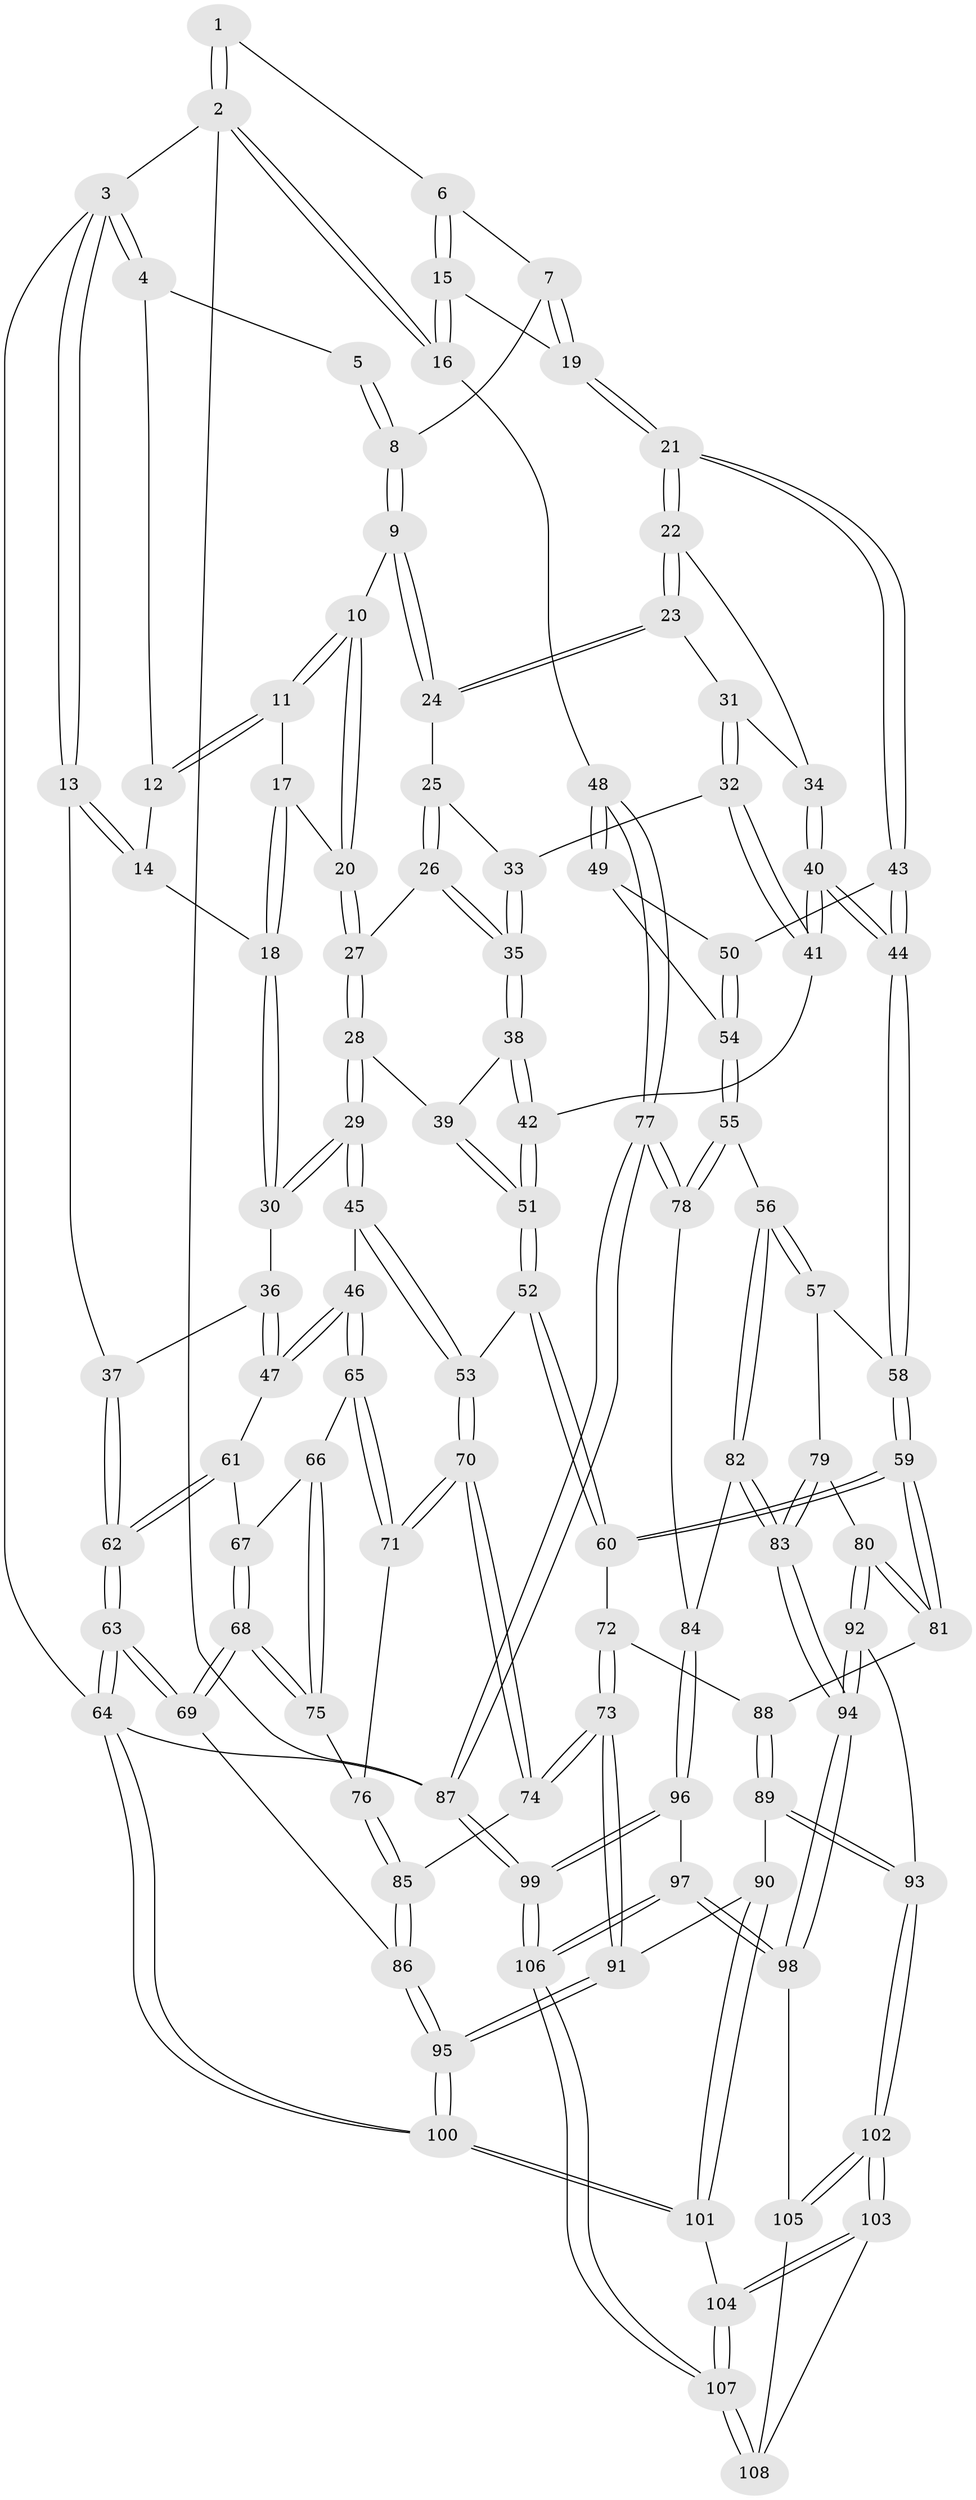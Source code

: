 // Generated by graph-tools (version 1.1) at 2025/38/03/09/25 02:38:33]
// undirected, 108 vertices, 267 edges
graph export_dot {
graph [start="1"]
  node [color=gray90,style=filled];
  1 [pos="+0.7783446407623729+0"];
  2 [pos="+1+0"];
  3 [pos="+0+0"];
  4 [pos="+0.3530235729620884+0"];
  5 [pos="+0.7228790832572467+0"];
  6 [pos="+0.8203454882957782+0"];
  7 [pos="+0.7236715152815751+0.13778196263883158"];
  8 [pos="+0.599182815433384+0.15515624216192678"];
  9 [pos="+0.593246091846329+0.16180171759325415"];
  10 [pos="+0.5799465678849489+0.15886784938867446"];
  11 [pos="+0.3509120015060659+0"];
  12 [pos="+0.34832906629043164+0"];
  13 [pos="+0+0"];
  14 [pos="+0.08706009472941723+0.06829084607527469"];
  15 [pos="+0.9280855259616761+0.2170457206044967"];
  16 [pos="+1+0.24067433834373336"];
  17 [pos="+0.3062171465944083+0.08592538276082824"];
  18 [pos="+0.19054998436912224+0.19262664328246804"];
  19 [pos="+0.8802273101669567+0.2431531374315858"];
  20 [pos="+0.42145981033262453+0.22055745601587612"];
  21 [pos="+0.8289161784585926+0.2935271373725091"];
  22 [pos="+0.7817807085648655+0.2806630651865468"];
  23 [pos="+0.6002493453697433+0.17897970505369598"];
  24 [pos="+0.5953212320532939+0.16900094736726484"];
  25 [pos="+0.5735400003646085+0.19776744062291612"];
  26 [pos="+0.46892958206454416+0.29975161052489707"];
  27 [pos="+0.41781937896356935+0.24214179386751"];
  28 [pos="+0.32878722817258155+0.33388233454966587"];
  29 [pos="+0.2612149842372921+0.33762780446378476"];
  30 [pos="+0.17799857030217608+0.22942816085884718"];
  31 [pos="+0.603124792284689+0.2247557725645077"];
  32 [pos="+0.5716840690000068+0.31606682776365946"];
  33 [pos="+0.5092781381380037+0.3010538562468055"];
  34 [pos="+0.6563470416115905+0.3125363133359092"];
  35 [pos="+0.47688087198176077+0.31341849922750525"];
  36 [pos="+0.10171521766770163+0.2581679959191625"];
  37 [pos="+0+0.21400730554073635"];
  38 [pos="+0.4767394313664469+0.3478344895798998"];
  39 [pos="+0.36248435453609257+0.3578467434277466"];
  40 [pos="+0.6404328959281106+0.437437183349706"];
  41 [pos="+0.5740503474763307+0.40234941908111693"];
  42 [pos="+0.5132010490304162+0.40370776629777105"];
  43 [pos="+0.8131571483842681+0.34917181211741766"];
  44 [pos="+0.6498565376376165+0.4472341594792339"];
  45 [pos="+0.23206427464372487+0.4705538208601618"];
  46 [pos="+0.22794256827409118+0.47437712180720093"];
  47 [pos="+0.06742758758771496+0.4564752426931501"];
  48 [pos="+1+0.4419226912085646"];
  49 [pos="+1+0.4683225685595627"];
  50 [pos="+0.8277883321890923+0.38087254421862377"];
  51 [pos="+0.43328828226118277+0.47920863725222546"];
  52 [pos="+0.422429845514315+0.5156668624128408"];
  53 [pos="+0.39401053400441827+0.5178339293148589"];
  54 [pos="+0.8482505479265692+0.5414151304043133"];
  55 [pos="+0.8361231490846128+0.5635755719890797"];
  56 [pos="+0.8296211429811259+0.5679057271089993"];
  57 [pos="+0.7734287923750582+0.5631032056745797"];
  58 [pos="+0.6527195293343465+0.48293393932314577"];
  59 [pos="+0.5580757434525663+0.607697108206363"];
  60 [pos="+0.4267252808941006+0.5213968240486825"];
  61 [pos="+0.06383325970313765+0.45858260945306184"];
  62 [pos="+0+0.532540150728003"];
  63 [pos="+0+0.6213456415033619"];
  64 [pos="+0+1"];
  65 [pos="+0.2208992503942387+0.5267166888410331"];
  66 [pos="+0.15879920837473047+0.5781499686403134"];
  67 [pos="+0.1007150810464412+0.5484569116522054"];
  68 [pos="+0.06027314268205617+0.6575738983498983"];
  69 [pos="+0.044911604291033684+0.6664690051664892"];
  70 [pos="+0.2855501980883778+0.6506452850334871"];
  71 [pos="+0.25778275708145126+0.6133285003820319"];
  72 [pos="+0.38911312799537334+0.6537094228621635"];
  73 [pos="+0.3274030319052495+0.7309068322951691"];
  74 [pos="+0.30043586547660134+0.7125651036814619"];
  75 [pos="+0.1264916905930207+0.6325862667173824"];
  76 [pos="+0.1550753273747755+0.6463911329905381"];
  77 [pos="+1+0.6706708579938354"];
  78 [pos="+1+0.6789677333887781"];
  79 [pos="+0.7325823062011049+0.6155816079468447"];
  80 [pos="+0.5609469885416698+0.6222188752256532"];
  81 [pos="+0.5595078466832542+0.620222687901068"];
  82 [pos="+0.8308261514591669+0.7170856194157412"];
  83 [pos="+0.679296652475349+0.761954354369986"];
  84 [pos="+0.8834326696012524+0.7536207774666149"];
  85 [pos="+0.22697943084482153+0.726432244079601"];
  86 [pos="+0.1346201009476803+0.7842685763687245"];
  87 [pos="+1+1"];
  88 [pos="+0.5257239604970039+0.6429426427958986"];
  89 [pos="+0.39239318618524166+0.7821148761796851"];
  90 [pos="+0.3644269681820568+0.7813752133545048"];
  91 [pos="+0.3538556224764453+0.7708129415882861"];
  92 [pos="+0.6476840316658738+0.7812541541473674"];
  93 [pos="+0.5060030111363273+0.8314844017456208"];
  94 [pos="+0.6494940535977297+0.7820304827691472"];
  95 [pos="+0.11625236090927102+0.8977068664821447"];
  96 [pos="+0.882758133530278+0.847590300246266"];
  97 [pos="+0.7459843281824017+0.8843840595868783"];
  98 [pos="+0.6662661032353051+0.8194347086535078"];
  99 [pos="+1+1"];
  100 [pos="+0+1"];
  101 [pos="+0.26339044401368217+1"];
  102 [pos="+0.4925959864013989+0.9636029270169498"];
  103 [pos="+0.42369836962871826+1"];
  104 [pos="+0.4205691857696168+1"];
  105 [pos="+0.635420189271673+0.8994288975233443"];
  106 [pos="+0.8233251762129005+1"];
  107 [pos="+0.7934529759641421+1"];
  108 [pos="+0.6328712784402353+0.9239686557728187"];
  1 -- 2;
  1 -- 2;
  1 -- 6;
  2 -- 3;
  2 -- 16;
  2 -- 16;
  2 -- 87;
  3 -- 4;
  3 -- 4;
  3 -- 13;
  3 -- 13;
  3 -- 64;
  4 -- 5;
  4 -- 12;
  5 -- 8;
  5 -- 8;
  6 -- 7;
  6 -- 15;
  6 -- 15;
  7 -- 8;
  7 -- 19;
  7 -- 19;
  8 -- 9;
  8 -- 9;
  9 -- 10;
  9 -- 24;
  9 -- 24;
  10 -- 11;
  10 -- 11;
  10 -- 20;
  10 -- 20;
  11 -- 12;
  11 -- 12;
  11 -- 17;
  12 -- 14;
  13 -- 14;
  13 -- 14;
  13 -- 37;
  14 -- 18;
  15 -- 16;
  15 -- 16;
  15 -- 19;
  16 -- 48;
  17 -- 18;
  17 -- 18;
  17 -- 20;
  18 -- 30;
  18 -- 30;
  19 -- 21;
  19 -- 21;
  20 -- 27;
  20 -- 27;
  21 -- 22;
  21 -- 22;
  21 -- 43;
  21 -- 43;
  22 -- 23;
  22 -- 23;
  22 -- 34;
  23 -- 24;
  23 -- 24;
  23 -- 31;
  24 -- 25;
  25 -- 26;
  25 -- 26;
  25 -- 33;
  26 -- 27;
  26 -- 35;
  26 -- 35;
  27 -- 28;
  27 -- 28;
  28 -- 29;
  28 -- 29;
  28 -- 39;
  29 -- 30;
  29 -- 30;
  29 -- 45;
  29 -- 45;
  30 -- 36;
  31 -- 32;
  31 -- 32;
  31 -- 34;
  32 -- 33;
  32 -- 41;
  32 -- 41;
  33 -- 35;
  33 -- 35;
  34 -- 40;
  34 -- 40;
  35 -- 38;
  35 -- 38;
  36 -- 37;
  36 -- 47;
  36 -- 47;
  37 -- 62;
  37 -- 62;
  38 -- 39;
  38 -- 42;
  38 -- 42;
  39 -- 51;
  39 -- 51;
  40 -- 41;
  40 -- 41;
  40 -- 44;
  40 -- 44;
  41 -- 42;
  42 -- 51;
  42 -- 51;
  43 -- 44;
  43 -- 44;
  43 -- 50;
  44 -- 58;
  44 -- 58;
  45 -- 46;
  45 -- 53;
  45 -- 53;
  46 -- 47;
  46 -- 47;
  46 -- 65;
  46 -- 65;
  47 -- 61;
  48 -- 49;
  48 -- 49;
  48 -- 77;
  48 -- 77;
  49 -- 50;
  49 -- 54;
  50 -- 54;
  50 -- 54;
  51 -- 52;
  51 -- 52;
  52 -- 53;
  52 -- 60;
  52 -- 60;
  53 -- 70;
  53 -- 70;
  54 -- 55;
  54 -- 55;
  55 -- 56;
  55 -- 78;
  55 -- 78;
  56 -- 57;
  56 -- 57;
  56 -- 82;
  56 -- 82;
  57 -- 58;
  57 -- 79;
  58 -- 59;
  58 -- 59;
  59 -- 60;
  59 -- 60;
  59 -- 81;
  59 -- 81;
  60 -- 72;
  61 -- 62;
  61 -- 62;
  61 -- 67;
  62 -- 63;
  62 -- 63;
  63 -- 64;
  63 -- 64;
  63 -- 69;
  63 -- 69;
  64 -- 100;
  64 -- 100;
  64 -- 87;
  65 -- 66;
  65 -- 71;
  65 -- 71;
  66 -- 67;
  66 -- 75;
  66 -- 75;
  67 -- 68;
  67 -- 68;
  68 -- 69;
  68 -- 69;
  68 -- 75;
  68 -- 75;
  69 -- 86;
  70 -- 71;
  70 -- 71;
  70 -- 74;
  70 -- 74;
  71 -- 76;
  72 -- 73;
  72 -- 73;
  72 -- 88;
  73 -- 74;
  73 -- 74;
  73 -- 91;
  73 -- 91;
  74 -- 85;
  75 -- 76;
  76 -- 85;
  76 -- 85;
  77 -- 78;
  77 -- 78;
  77 -- 87;
  77 -- 87;
  78 -- 84;
  79 -- 80;
  79 -- 83;
  79 -- 83;
  80 -- 81;
  80 -- 81;
  80 -- 92;
  80 -- 92;
  81 -- 88;
  82 -- 83;
  82 -- 83;
  82 -- 84;
  83 -- 94;
  83 -- 94;
  84 -- 96;
  84 -- 96;
  85 -- 86;
  85 -- 86;
  86 -- 95;
  86 -- 95;
  87 -- 99;
  87 -- 99;
  88 -- 89;
  88 -- 89;
  89 -- 90;
  89 -- 93;
  89 -- 93;
  90 -- 91;
  90 -- 101;
  90 -- 101;
  91 -- 95;
  91 -- 95;
  92 -- 93;
  92 -- 94;
  92 -- 94;
  93 -- 102;
  93 -- 102;
  94 -- 98;
  94 -- 98;
  95 -- 100;
  95 -- 100;
  96 -- 97;
  96 -- 99;
  96 -- 99;
  97 -- 98;
  97 -- 98;
  97 -- 106;
  97 -- 106;
  98 -- 105;
  99 -- 106;
  99 -- 106;
  100 -- 101;
  100 -- 101;
  101 -- 104;
  102 -- 103;
  102 -- 103;
  102 -- 105;
  102 -- 105;
  103 -- 104;
  103 -- 104;
  103 -- 108;
  104 -- 107;
  104 -- 107;
  105 -- 108;
  106 -- 107;
  106 -- 107;
  107 -- 108;
  107 -- 108;
}
